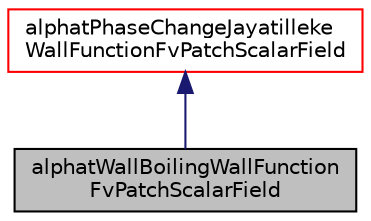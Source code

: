 digraph "alphatWallBoilingWallFunctionFvPatchScalarField"
{
  bgcolor="transparent";
  edge [fontname="Helvetica",fontsize="10",labelfontname="Helvetica",labelfontsize="10"];
  node [fontname="Helvetica",fontsize="10",shape=record];
  Node4 [label="alphatWallBoilingWallFunction\lFvPatchScalarField",height=0.2,width=0.4,color="black", fillcolor="grey75", style="filled", fontcolor="black"];
  Node5 -> Node4 [dir="back",color="midnightblue",fontsize="10",style="solid",fontname="Helvetica"];
  Node5 [label="alphatPhaseChangeJayatilleke\lWallFunctionFvPatchScalarField",height=0.2,width=0.4,color="red",URL="$a33525.html",tooltip="This boundary condition provides a thermal wall function for turbulent thermal diffusivity (usuallyal..."];
}
